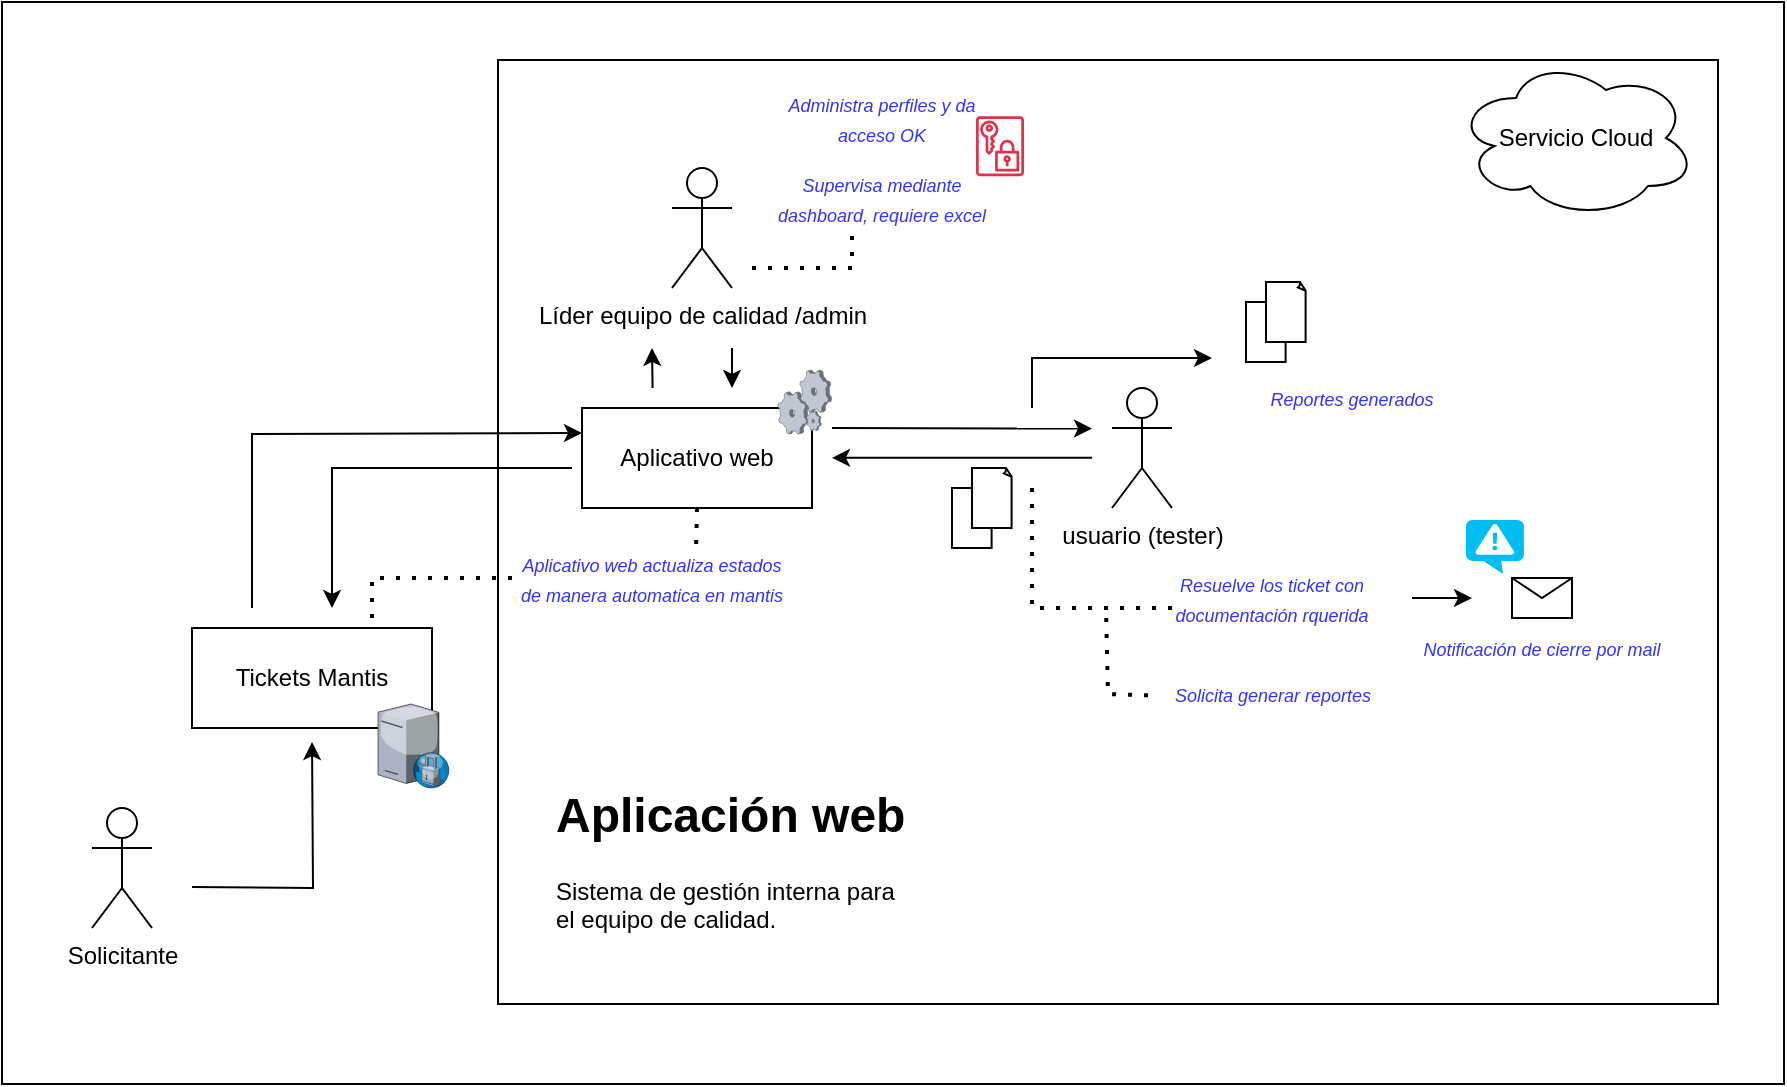 <mxfile version="24.8.3">
  <diagram name="Página-1" id="pJ50Fv_Yr9pwJwZteWSv">
    <mxGraphModel dx="1834" dy="738" grid="0" gridSize="10" guides="0" tooltips="1" connect="0" arrows="0" fold="1" page="0" pageScale="1" pageWidth="827" pageHeight="1169" math="0" shadow="0">
      <root>
        <mxCell id="0" />
        <mxCell id="1" parent="0" />
        <mxCell id="jC7jOHQaZz-txsUF4_Y2-40" value="" style="verticalLabelPosition=bottom;verticalAlign=top;html=1;shape=mxgraph.basic.rect;fillColor2=none;strokeWidth=1;size=20;indent=5;fillColor=none;" parent="1" vertex="1">
          <mxGeometry x="83" y="36" width="610" height="472" as="geometry" />
        </mxCell>
        <mxCell id="jC7jOHQaZz-txsUF4_Y2-1" value="usuario (tester)" style="shape=umlActor;verticalLabelPosition=bottom;verticalAlign=top;html=1;" parent="1" vertex="1">
          <mxGeometry x="390" y="200" width="30" height="60" as="geometry" />
        </mxCell>
        <mxCell id="jC7jOHQaZz-txsUF4_Y2-2" value="Líder equipo de calidad /admin" style="shape=umlActor;verticalLabelPosition=bottom;verticalAlign=top;html=1;" parent="1" vertex="1">
          <mxGeometry x="170" y="90" width="30" height="60" as="geometry" />
        </mxCell>
        <mxCell id="jC7jOHQaZz-txsUF4_Y2-3" value="Aplicativo web" style="html=1;whiteSpace=wrap;" parent="1" vertex="1">
          <mxGeometry x="125" y="210" width="115" height="50" as="geometry" />
        </mxCell>
        <mxCell id="jC7jOHQaZz-txsUF4_Y2-5" value="Tickets Mantis" style="html=1;whiteSpace=wrap;" parent="1" vertex="1">
          <mxGeometry x="-70" y="320" width="120" height="50" as="geometry" />
        </mxCell>
        <mxCell id="jC7jOHQaZz-txsUF4_Y2-10" style="edgeStyle=orthogonalEdgeStyle;rounded=0;orthogonalLoop=1;jettySize=auto;html=1;" parent="1" edge="1">
          <mxGeometry relative="1" as="geometry">
            <mxPoint x="-10" y="377" as="targetPoint" />
            <mxPoint x="-70" y="449.5" as="sourcePoint" />
          </mxGeometry>
        </mxCell>
        <mxCell id="jC7jOHQaZz-txsUF4_Y2-6" value="Solicitante" style="shape=umlActor;verticalLabelPosition=bottom;verticalAlign=top;html=1;" parent="1" vertex="1">
          <mxGeometry x="-120" y="410" width="30" height="60" as="geometry" />
        </mxCell>
        <mxCell id="jC7jOHQaZz-txsUF4_Y2-11" value="" style="endArrow=classic;html=1;rounded=0;entryX=0;entryY=0.25;entryDx=0;entryDy=0;" parent="1" target="jC7jOHQaZz-txsUF4_Y2-3" edge="1">
          <mxGeometry width="50" height="50" relative="1" as="geometry">
            <mxPoint x="-40" y="310" as="sourcePoint" />
            <mxPoint x="-40" y="220" as="targetPoint" />
            <Array as="points">
              <mxPoint x="-40" y="223" />
            </Array>
          </mxGeometry>
        </mxCell>
        <mxCell id="jC7jOHQaZz-txsUF4_Y2-12" value="" style="endArrow=classic;html=1;rounded=0;" parent="1" edge="1">
          <mxGeometry width="50" height="50" relative="1" as="geometry">
            <mxPoint x="120" y="240" as="sourcePoint" />
            <mxPoint y="310" as="targetPoint" />
            <Array as="points">
              <mxPoint y="240" />
            </Array>
          </mxGeometry>
        </mxCell>
        <mxCell id="jC7jOHQaZz-txsUF4_Y2-13" value="Servicio Cloud" style="ellipse;shape=cloud;whiteSpace=wrap;html=1;" parent="1" vertex="1">
          <mxGeometry x="562" y="35" width="120" height="80" as="geometry" />
        </mxCell>
        <mxCell id="jC7jOHQaZz-txsUF4_Y2-15" value="" style="endArrow=classic;html=1;rounded=0;" parent="1" edge="1">
          <mxGeometry width="50" height="50" relative="1" as="geometry">
            <mxPoint x="160.29" y="200" as="sourcePoint" />
            <mxPoint x="160" y="180" as="targetPoint" />
          </mxGeometry>
        </mxCell>
        <mxCell id="jC7jOHQaZz-txsUF4_Y2-16" value="" style="endArrow=classic;html=1;rounded=0;" parent="1" edge="1">
          <mxGeometry width="50" height="50" relative="1" as="geometry">
            <mxPoint x="200" y="180" as="sourcePoint" />
            <mxPoint x="200" y="200" as="targetPoint" />
          </mxGeometry>
        </mxCell>
        <mxCell id="jC7jOHQaZz-txsUF4_Y2-17" value="" style="endArrow=classic;html=1;rounded=0;" parent="1" edge="1">
          <mxGeometry width="50" height="50" relative="1" as="geometry">
            <mxPoint x="250" y="220" as="sourcePoint" />
            <mxPoint x="380" y="220.29" as="targetPoint" />
          </mxGeometry>
        </mxCell>
        <mxCell id="jC7jOHQaZz-txsUF4_Y2-18" value="" style="endArrow=classic;html=1;rounded=0;" parent="1" edge="1">
          <mxGeometry width="50" height="50" relative="1" as="geometry">
            <mxPoint x="380" y="234.89" as="sourcePoint" />
            <mxPoint x="250" y="234.89" as="targetPoint" />
          </mxGeometry>
        </mxCell>
        <mxCell id="jC7jOHQaZz-txsUF4_Y2-20" value="" style="endArrow=none;dashed=1;html=1;dashPattern=1 3;strokeWidth=2;rounded=0;" parent="1" edge="1">
          <mxGeometry width="50" height="50" relative="1" as="geometry">
            <mxPoint x="210" y="140" as="sourcePoint" />
            <mxPoint x="260" y="120" as="targetPoint" />
            <Array as="points">
              <mxPoint x="260" y="140" />
            </Array>
          </mxGeometry>
        </mxCell>
        <mxCell id="jC7jOHQaZz-txsUF4_Y2-21" value="&lt;font style=&quot;font-size: 9px;&quot;&gt;Supervisa mediante dashboard, requiere excel&lt;/font&gt;" style="text;html=1;align=center;verticalAlign=middle;whiteSpace=wrap;rounded=0;fontStyle=2;fontColor=#3333FF;" parent="1" vertex="1">
          <mxGeometry x="220" y="90" width="110" height="30" as="geometry" />
        </mxCell>
        <mxCell id="jC7jOHQaZz-txsUF4_Y2-24" value="&lt;font style=&quot;font-size: 9px;&quot;&gt;Aplicativo web actualiza estados de manera automatica en mantis&lt;/font&gt;" style="text;html=1;align=center;verticalAlign=middle;whiteSpace=wrap;rounded=0;fontStyle=2;fontColor=#3333FF;" parent="1" vertex="1">
          <mxGeometry x="90" y="280" width="140" height="30" as="geometry" />
        </mxCell>
        <mxCell id="jC7jOHQaZz-txsUF4_Y2-62" style="edgeStyle=orthogonalEdgeStyle;rounded=0;orthogonalLoop=1;jettySize=auto;html=1;exitX=1;exitY=0.5;exitDx=0;exitDy=0;" parent="1" source="jC7jOHQaZz-txsUF4_Y2-26" edge="1">
          <mxGeometry relative="1" as="geometry">
            <mxPoint x="570" y="304.793" as="targetPoint" />
          </mxGeometry>
        </mxCell>
        <mxCell id="jC7jOHQaZz-txsUF4_Y2-26" value="&lt;font style=&quot;font-size: 9px;&quot;&gt;Resuelve los ticket con documentación rquerida&lt;/font&gt;" style="text;html=1;align=center;verticalAlign=middle;whiteSpace=wrap;rounded=0;fontStyle=2;fontColor=#3333FF;" parent="1" vertex="1">
          <mxGeometry x="400" y="290" width="140" height="30" as="geometry" />
        </mxCell>
        <mxCell id="jC7jOHQaZz-txsUF4_Y2-28" value="&lt;font style=&quot;font-size: 9px;&quot;&gt;Solicita generar reportes&lt;/font&gt;" style="text;html=1;align=center;verticalAlign=middle;whiteSpace=wrap;rounded=0;fontStyle=2;fontColor=#3333FF;" parent="1" vertex="1">
          <mxGeometry x="405" y="343" width="131" height="19" as="geometry" />
        </mxCell>
        <mxCell id="jC7jOHQaZz-txsUF4_Y2-29" value="" style="endArrow=none;dashed=1;html=1;dashPattern=1 3;strokeWidth=2;rounded=0;" parent="1" edge="1">
          <mxGeometry width="50" height="50" relative="1" as="geometry">
            <mxPoint x="420" y="310" as="sourcePoint" />
            <mxPoint x="350" y="250" as="targetPoint" />
            <Array as="points">
              <mxPoint x="390" y="310" />
              <mxPoint x="350" y="310" />
            </Array>
          </mxGeometry>
        </mxCell>
        <mxCell id="jC7jOHQaZz-txsUF4_Y2-34" value="" style="shape=message;html=1;html=1;outlineConnect=0;labelPosition=center;verticalLabelPosition=bottom;align=center;verticalAlign=top;" parent="1" vertex="1">
          <mxGeometry x="590" y="295" width="30" height="20" as="geometry" />
        </mxCell>
        <mxCell id="jC7jOHQaZz-txsUF4_Y2-42" value="" style="endArrow=none;dashed=1;html=1;dashPattern=1 3;strokeWidth=2;rounded=0;" parent="1" edge="1">
          <mxGeometry width="50" height="50" relative="1" as="geometry">
            <mxPoint x="20" y="315" as="sourcePoint" />
            <mxPoint x="90" y="295" as="targetPoint" />
            <Array as="points">
              <mxPoint x="20" y="295" />
            </Array>
          </mxGeometry>
        </mxCell>
        <mxCell id="jC7jOHQaZz-txsUF4_Y2-44" value="" style="endArrow=none;dashed=1;html=1;dashPattern=1 3;strokeWidth=2;rounded=0;exitX=0.5;exitY=1;exitDx=0;exitDy=0;entryX=0.657;entryY=0.078;entryDx=0;entryDy=0;entryPerimeter=0;" parent="1" source="jC7jOHQaZz-txsUF4_Y2-3" target="jC7jOHQaZz-txsUF4_Y2-24" edge="1">
          <mxGeometry width="50" height="50" relative="1" as="geometry">
            <mxPoint x="240" y="250.001" as="sourcePoint" />
            <mxPoint x="140" y="285.09" as="targetPoint" />
            <Array as="points" />
          </mxGeometry>
        </mxCell>
        <mxCell id="jC7jOHQaZz-txsUF4_Y2-51" value="" style="endArrow=none;dashed=1;html=1;dashPattern=1 3;strokeWidth=2;rounded=0;exitX=0.023;exitY=0.561;exitDx=0;exitDy=0;exitPerimeter=0;" parent="1" source="jC7jOHQaZz-txsUF4_Y2-28" edge="1">
          <mxGeometry width="50" height="50" relative="1" as="geometry">
            <mxPoint x="387" y="381" as="sourcePoint" />
            <mxPoint x="387" y="311" as="targetPoint" />
            <Array as="points">
              <mxPoint x="388" y="353" />
            </Array>
          </mxGeometry>
        </mxCell>
        <mxCell id="jC7jOHQaZz-txsUF4_Y2-55" value="" style="group" parent="1" vertex="1" connectable="0">
          <mxGeometry x="310" y="240" width="30" height="40" as="geometry" />
        </mxCell>
        <mxCell id="jC7jOHQaZz-txsUF4_Y2-33" value="" style="whiteSpace=wrap;html=1;shape=mxgraph.basic.document" parent="jC7jOHQaZz-txsUF4_Y2-55" vertex="1">
          <mxGeometry y="10" width="20" height="30" as="geometry" />
        </mxCell>
        <mxCell id="jC7jOHQaZz-txsUF4_Y2-36" value="" style="whiteSpace=wrap;html=1;shape=mxgraph.basic.document" parent="jC7jOHQaZz-txsUF4_Y2-55" vertex="1">
          <mxGeometry x="10" width="20" height="30" as="geometry" />
        </mxCell>
        <mxCell id="jC7jOHQaZz-txsUF4_Y2-56" value="" style="group" parent="1" vertex="1" connectable="0">
          <mxGeometry x="457" y="147" width="45.74" height="40" as="geometry" />
        </mxCell>
        <mxCell id="jC7jOHQaZz-txsUF4_Y2-57" value="" style="whiteSpace=wrap;html=1;shape=mxgraph.basic.document" parent="jC7jOHQaZz-txsUF4_Y2-56" vertex="1">
          <mxGeometry y="10" width="20" height="30" as="geometry" />
        </mxCell>
        <mxCell id="jC7jOHQaZz-txsUF4_Y2-58" value="" style="whiteSpace=wrap;html=1;shape=mxgraph.basic.document" parent="jC7jOHQaZz-txsUF4_Y2-56" vertex="1">
          <mxGeometry x="10" width="20" height="30" as="geometry" />
        </mxCell>
        <mxCell id="jC7jOHQaZz-txsUF4_Y2-59" value="" style="endArrow=classic;html=1;rounded=0;" parent="1" edge="1">
          <mxGeometry width="50" height="50" relative="1" as="geometry">
            <mxPoint x="350" y="210" as="sourcePoint" />
            <mxPoint x="440" y="185" as="targetPoint" />
            <Array as="points">
              <mxPoint x="350" y="185" />
            </Array>
          </mxGeometry>
        </mxCell>
        <mxCell id="jC7jOHQaZz-txsUF4_Y2-60" value="&lt;font style=&quot;font-size: 9px;&quot;&gt;Reportes generados&lt;/font&gt;" style="text;html=1;align=center;verticalAlign=middle;whiteSpace=wrap;rounded=0;fontStyle=2;fontColor=#3333FF;" parent="1" vertex="1">
          <mxGeometry x="440" y="190" width="140" height="30" as="geometry" />
        </mxCell>
        <mxCell id="jC7jOHQaZz-txsUF4_Y2-64" value="&lt;font style=&quot;font-size: 9px;&quot;&gt;Notificación de cierre por mail&lt;/font&gt;" style="text;html=1;align=center;verticalAlign=middle;whiteSpace=wrap;rounded=0;fontStyle=2;fontColor=#3333FF;" parent="1" vertex="1">
          <mxGeometry x="540" y="320" width="130" height="20" as="geometry" />
        </mxCell>
        <mxCell id="jC7jOHQaZz-txsUF4_Y2-65" value="&lt;font style=&quot;font-size: 9px;&quot;&gt;Administra perfiles y da acceso OK&lt;/font&gt;" style="text;html=1;align=center;verticalAlign=middle;whiteSpace=wrap;rounded=0;fontStyle=2;fontColor=#3333FF;" parent="1" vertex="1">
          <mxGeometry x="220" y="50" width="110" height="30" as="geometry" />
        </mxCell>
        <mxCell id="jC7jOHQaZz-txsUF4_Y2-70" value="" style="sketch=0;outlineConnect=0;fontColor=#232F3E;gradientColor=none;fillColor=#DD344C;strokeColor=none;dashed=0;verticalLabelPosition=bottom;verticalAlign=top;align=center;html=1;fontSize=12;fontStyle=0;aspect=fixed;pointerEvents=1;shape=mxgraph.aws4.data_encryption_key;" parent="1" vertex="1">
          <mxGeometry x="322" y="64" width="24" height="30.2" as="geometry" />
        </mxCell>
        <mxCell id="jC7jOHQaZz-txsUF4_Y2-71" value="" style="verticalLabelPosition=bottom;sketch=0;aspect=fixed;html=1;verticalAlign=top;strokeColor=none;align=center;outlineConnect=0;shape=mxgraph.citrix.process;" parent="1" vertex="1">
          <mxGeometry x="223" y="191" width="26.83" height="32" as="geometry" />
        </mxCell>
        <mxCell id="jC7jOHQaZz-txsUF4_Y2-72" value="" style="verticalLabelPosition=bottom;sketch=0;aspect=fixed;html=1;verticalAlign=top;strokeColor=none;align=center;outlineConnect=0;shape=mxgraph.citrix.proxy_server;" parent="1" vertex="1">
          <mxGeometry x="23" y="358" width="35.7" height="42" as="geometry" />
        </mxCell>
        <mxCell id="jC7jOHQaZz-txsUF4_Y2-76" value="" style="verticalLabelPosition=bottom;html=1;verticalAlign=top;align=center;strokeColor=none;fillColor=#00BEF2;shape=mxgraph.azure.notification_topic;" parent="1" vertex="1">
          <mxGeometry x="567" y="266" width="29" height="27" as="geometry" />
        </mxCell>
        <mxCell id="ugLqPVsBw3rzFwTOPk4I-1" value="" style="rounded=0;whiteSpace=wrap;html=1;fillColor=none;strokeColor=default;" vertex="1" parent="1">
          <mxGeometry x="-165" y="7" width="891" height="541" as="geometry" />
        </mxCell>
        <mxCell id="ugLqPVsBw3rzFwTOPk4I-2" value="&lt;h1 style=&quot;margin-top: 0px;&quot;&gt;Aplicación web&lt;/h1&gt;&lt;p&gt;Sistema de gestión interna para el equipo de calidad.&lt;/p&gt;" style="text;html=1;whiteSpace=wrap;overflow=hidden;rounded=0;" vertex="1" parent="1">
          <mxGeometry x="110" y="393" width="180" height="80" as="geometry" />
        </mxCell>
      </root>
    </mxGraphModel>
  </diagram>
</mxfile>
